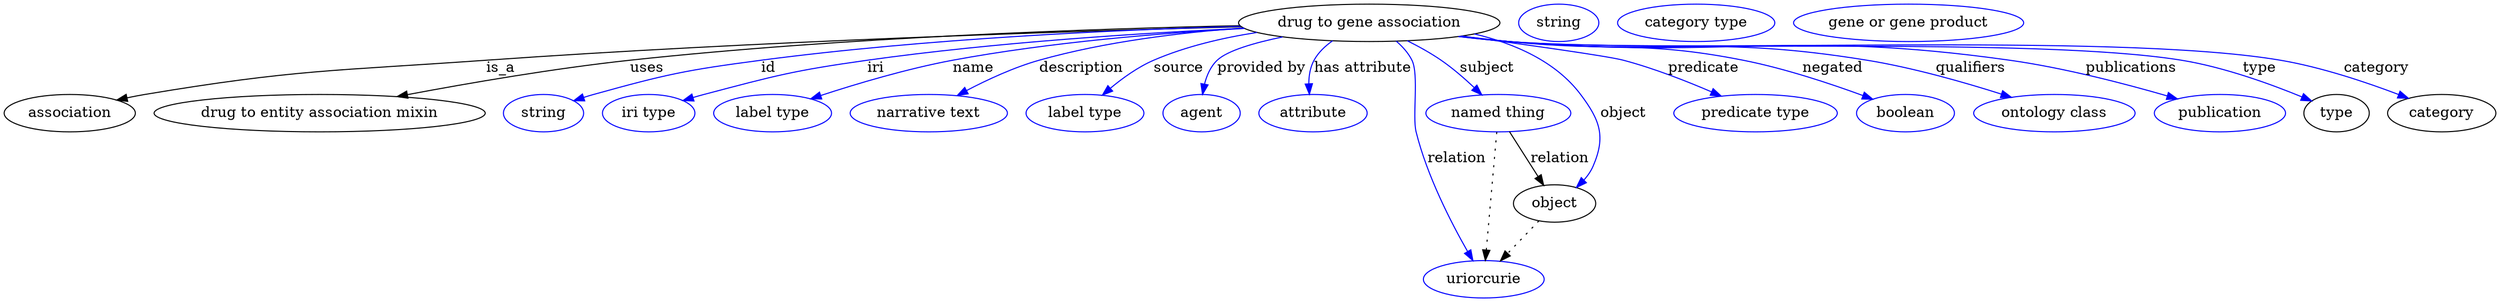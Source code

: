 digraph {
	graph [bb="0,0,2392,283"];
	node [label="\N"];
	"drug to gene association"	 [height=0.5,
		label="drug to gene association",
		pos="1312,265",
		width=3.4844];
	association	 [height=0.5,
		pos="63.044,178",
		width=1.7512];
	"drug to gene association" -> association	 [label=is_a,
		lp="475.04,221.5",
		pos="e,108.93,190.52 1188.2,262.04 1022.5,257.55 719.35,247.52 461.04,229 315.79,218.58 278.5,221.06 135.04,196 129.73,195.07 124.23,\
193.97 118.74,192.76"];
	"drug to entity association mixin"	 [height=0.5,
		pos="303.04,178",
		width=4.4232];
	"drug to gene association" -> "drug to entity association mixin"	 [label=uses,
		lp="614.54,221.5",
		pos="e,379.39,193.81 1186.9,263.26 1044,260.22 803.58,251.86 598.04,229 527.36,221.14 447.96,207.11 389.35,195.75"];
	id	 [color=blue,
		height=0.5,
		label=string,
		pos="519.04,178",
		width=1.0652];
	"drug to gene association" -> id	 [color=blue,
		label=id,
		lp="732.04,221.5",
		pos="e,548.25,189.76 1187.6,262.58 1068.4,259.04 883.79,250.33 725.04,229 653.95,219.45 635.94,215.99 567.04,196 564.06,195.14 561,194.17 \
557.94,193.15",
		style=solid];
	iri	 [color=blue,
		height=0.5,
		label="iri type",
		pos="620.04,178",
		width=1.2277];
	"drug to gene association" -> iri	 [color=blue,
		label=iri,
		lp="837.04,221.5",
		pos="e,653.22,189.94 1190.5,260.45 1092.5,255.71 951.42,246.42 829.04,229 758.88,219.01 741.38,214.76 673.04,196 669.71,195.08 666.28,\
194.08 662.84,193.02",
		style=solid];
	name	 [color=blue,
		height=0.5,
		label="label type",
		pos="739.04,178",
		width=1.5707];
	"drug to gene association" -> name	 [color=blue,
		label=name,
		lp="931.04,221.5",
		pos="e,776.76,191.55 1190.5,260.38 1110.6,255.79 1003.9,246.75 911.04,229 868.17,220.8 820.68,206.29 786.48,194.84",
		style=solid];
	description	 [color=blue,
		height=0.5,
		label="narrative text",
		pos="889.04,178",
		width=2.0943];
	"drug to gene association" -> description	 [color=blue,
		label=description,
		lp="1034,221.5",
		pos="e,916.67,194.82 1201.2,256.54 1125,249.96 1031,240.09 993.04,229 969.55,222.14 944.88,210.27 925.47,199.71",
		style=solid];
	source	 [color=blue,
		height=0.5,
		label="label type",
		pos="1039,178",
		width=1.5707];
	"drug to gene association" -> source	 [color=blue,
		label=source,
		lp="1128.5,221.5",
		pos="e,1056.2,195.39 1217.3,253.16 1172.5,246.65 1124.4,238.06 1104,229 1089.5,222.53 1075.3,212.08 1064,202.31",
		style=solid];
	"provided by"	 [color=blue,
		height=0.5,
		label=agent,
		pos="1151,178",
		width=1.0291];
	"drug to gene association" -> "provided by"	 [color=blue,
		label="provided by",
		lp="1208.5,221.5",
		pos="e,1152,196.38 1227.6,251.58 1200.8,245.79 1175.7,238.2 1166,229 1159.8,223.01 1156.1,214.56 1153.9,206.26",
		style=solid];
	"has attribute"	 [color=blue,
		height=0.5,
		label=attribute,
		pos="1258,178",
		width=1.4443];
	"drug to gene association" -> "has attribute"	 [color=blue,
		label="has attribute",
		lp="1306,221.5",
		pos="e,1254.5,196.03 1276.3,247.66 1269.4,242.62 1263.1,236.43 1259,229 1255.3,222.15 1254.1,213.98 1254,206.21",
		style=solid];
	subject	 [color=blue,
		height=0.5,
		label="named thing",
		pos="1436,178",
		width=1.9318];
	"drug to gene association" -> subject	 [color=blue,
		label=subject,
		lp="1425.5,221.5",
		pos="e,1419.2,195.81 1349.6,247.69 1360.1,242.25 1371.3,235.85 1381,229 1391.9,221.38 1402.7,211.78 1411.9,202.97",
		style=solid];
	predicate	 [color=blue,
		height=0.5,
		label="predicate type",
		pos="1684,178",
		width=2.1845];
	"drug to gene association" -> predicate	 [color=blue,
		label=predicate,
		lp="1634.5,221.5",
		pos="e,1649.7,194.2 1403.1,252.61 1466.1,243.86 1541.2,233 1556,229 1584.9,221.24 1616.1,208.91 1640.4,198.31",
		style=solid];
	relation	 [color=blue,
		height=0.5,
		label=uriorcurie,
		pos="1422,18",
		width=1.6068];
	"drug to gene association" -> relation	 [color=blue,
		label=relation,
		lp="1396,134.5",
		pos="e,1411.1,36.025 1338.4,247.39 1344.2,242.18 1349.6,235.98 1353,229 1359.8,215.2 1353.4,174.91 1357,160 1367.5,117.67 1390.5,72.485 \
1406.1,44.737",
		style=solid];
	negated	 [color=blue,
		height=0.5,
		label=boolean,
		pos="1827,178",
		width=1.2999];
	"drug to gene association" -> negated	 [color=blue,
		label=negated,
		lp="1759,221.5",
		pos="e,1794.9,191.16 1401.6,252.38 1416.8,250.44 1432.3,248.56 1447,247 1547.2,236.34 1574.3,248.98 1673,229 1712,221.11 1754.9,206.41 \
1785.4,194.81",
		style=solid];
	qualifiers	 [color=blue,
		height=0.5,
		label="ontology class",
		pos="1969,178",
		width=2.1484];
	"drug to gene association" -> qualifiers	 [color=blue,
		label=qualifiers,
		lp="1891,221.5",
		pos="e,1926.8,193.15 1400.5,252.17 1416,250.22 1432,248.4 1447,247 1599.9,232.84 1640.6,254.42 1792,229 1835,221.79 1882.3,207.82 1917.3,\
196.32",
		style=solid];
	publications	 [color=blue,
		height=0.5,
		label=publication,
		pos="2127,178",
		width=1.7512];
	"drug to gene association" -> publications	 [color=blue,
		label=publications,
		lp="2045,221.5",
		pos="e,2085.1,191.61 1399.8,252.07 1415.5,250.11 1431.7,248.3 1447,247 1660.6,228.81 1716.9,259.91 1929,229 1979.6,221.64 2035.8,206.45 \
2075.4,194.56",
		style=solid];
	type	 [height=0.5,
		pos="2239,178",
		width=0.86659];
	"drug to gene association" -> type	 [color=blue,
		label=type,
		lp="2167,221.5",
		pos="e,2214.7,189.43 1399.4,251.99 1415.2,250.03 1431.6,248.24 1447,247 1590.2,235.49 1951.4,252.56 2093,229 2132.9,222.37 2176.4,205.91 \
2205.4,193.47",
		style=solid];
	category	 [height=0.5,
		pos="2340,178",
		width=1.4443];
	"drug to gene association" -> category	 [color=blue,
		label=category,
		lp="2275,221.5",
		pos="e,2307.4,192.06 1399,251.99 1415,250.01 1431.5,248.22 1447,247 1611,234.11 2025,257.32 2187,229 2225.6,222.26 2267.7,207.66 2298,\
195.8",
		style=solid];
	object	 [height=0.5,
		pos="1490,91",
		width=1.1013];
	"drug to gene association" -> object	 [color=blue,
		label=object,
		lp="1556.5,178",
		pos="e,1511.4,106.32 1386.1,250.45 1408.9,244.92 1433.9,237.79 1456,229 1484,217.93 1497.1,220.1 1515,196 1533.6,171.03 1539.2,155.68 \
1527,127 1525,122.17 1522,117.67 1518.5,113.6",
		style=solid];
	subject -> relation	 [pos="e,1423.6,36.223 1434.5,159.96 1432,132.35 1427.4,79.375 1424.5,46.525",
		style=dotted];
	subject -> object	 [label=relation,
		lp="1495,134.5",
		pos="e,1479.2,108.41 1447.2,159.97 1454.9,147.56 1465.3,130.88 1473.9,117.03"];
	association_type	 [color=blue,
		height=0.5,
		label=string,
		pos="1494,265",
		width=1.0652];
	association_category	 [color=blue,
		height=0.5,
		label="category type",
		pos="1626,265",
		width=2.0943];
	object -> relation	 [pos="e,1438.2,35.346 1474.3,74.069 1465.6,64.805 1454.8,53.154 1445.2,42.876",
		style=dotted];
	"drug to gene association_object"	 [color=blue,
		height=0.5,
		label="gene or gene product",
		pos="1830,265",
		width=3.0692];
}
